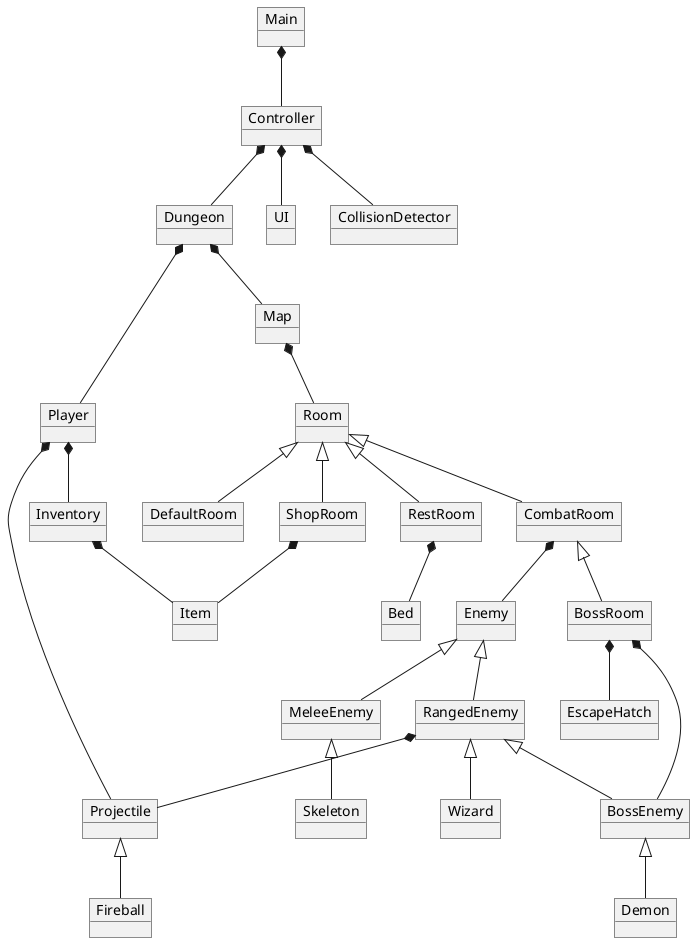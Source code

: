 @startuml
'https://plantuml.com/class-diagram


Object Main
Object Controller
Object Dungeon
Object UI
Object Map
Object Player
Object Inventory
Object Room
Object CollisionDetector
Object CombatRoom
Object Enemy
Object BossRoom
Object EscapeHatch
Object DefaultRoom
Object Item
Object ShopRoom
Object RestRoom
Object Bed
Object RangedEnemy
Object BossEnemy
Object MeleeEnemy
Object Skeleton
Object Projectile
Object Wizard
Object Demon
Object Fireball



Main *-- Controller
Controller *-- UI
Controller *-- Dungeon
Controller *-- CollisionDetector
Dungeon *-- Player
Dungeon *-- Map
CombatRoom *-- Enemy
Map *-- Room
CombatRoom <|-- BossRoom
BossRoom *-- EscapeHatch
Room <|-- DefaultRoom
Player *-- Inventory
Inventory *-- Item
ShopRoom *-- Item
Room <|-- ShopRoom
RestRoom *-- Bed
RangedEnemy <|-- BossEnemy
MeleeEnemy <|-- Skeleton
Enemy <|-- MeleeEnemy
RangedEnemy *-- Projectile
Player *-- Projectile
Enemy <|-- RangedEnemy
RangedEnemy <|-- Wizard
Room <|-- CombatRoom
Room <|-- RestRoom
BossEnemy <|-- Demon
Projectile <|-- Fireball
BossRoom *-- BossEnemy

@enduml